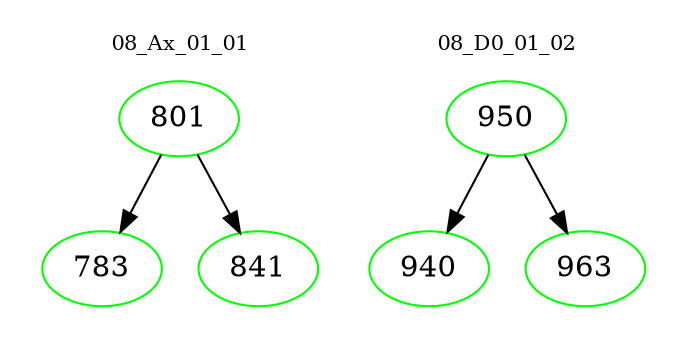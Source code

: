 digraph{
subgraph cluster_0 {
color = white
label = "08_Ax_01_01";
fontsize=10;
T0_801 [label="801", color="green"]
T0_801 -> T0_783 [color="black"]
T0_783 [label="783", color="green"]
T0_801 -> T0_841 [color="black"]
T0_841 [label="841", color="green"]
}
subgraph cluster_1 {
color = white
label = "08_D0_01_02";
fontsize=10;
T1_950 [label="950", color="green"]
T1_950 -> T1_940 [color="black"]
T1_940 [label="940", color="green"]
T1_950 -> T1_963 [color="black"]
T1_963 [label="963", color="green"]
}
}
